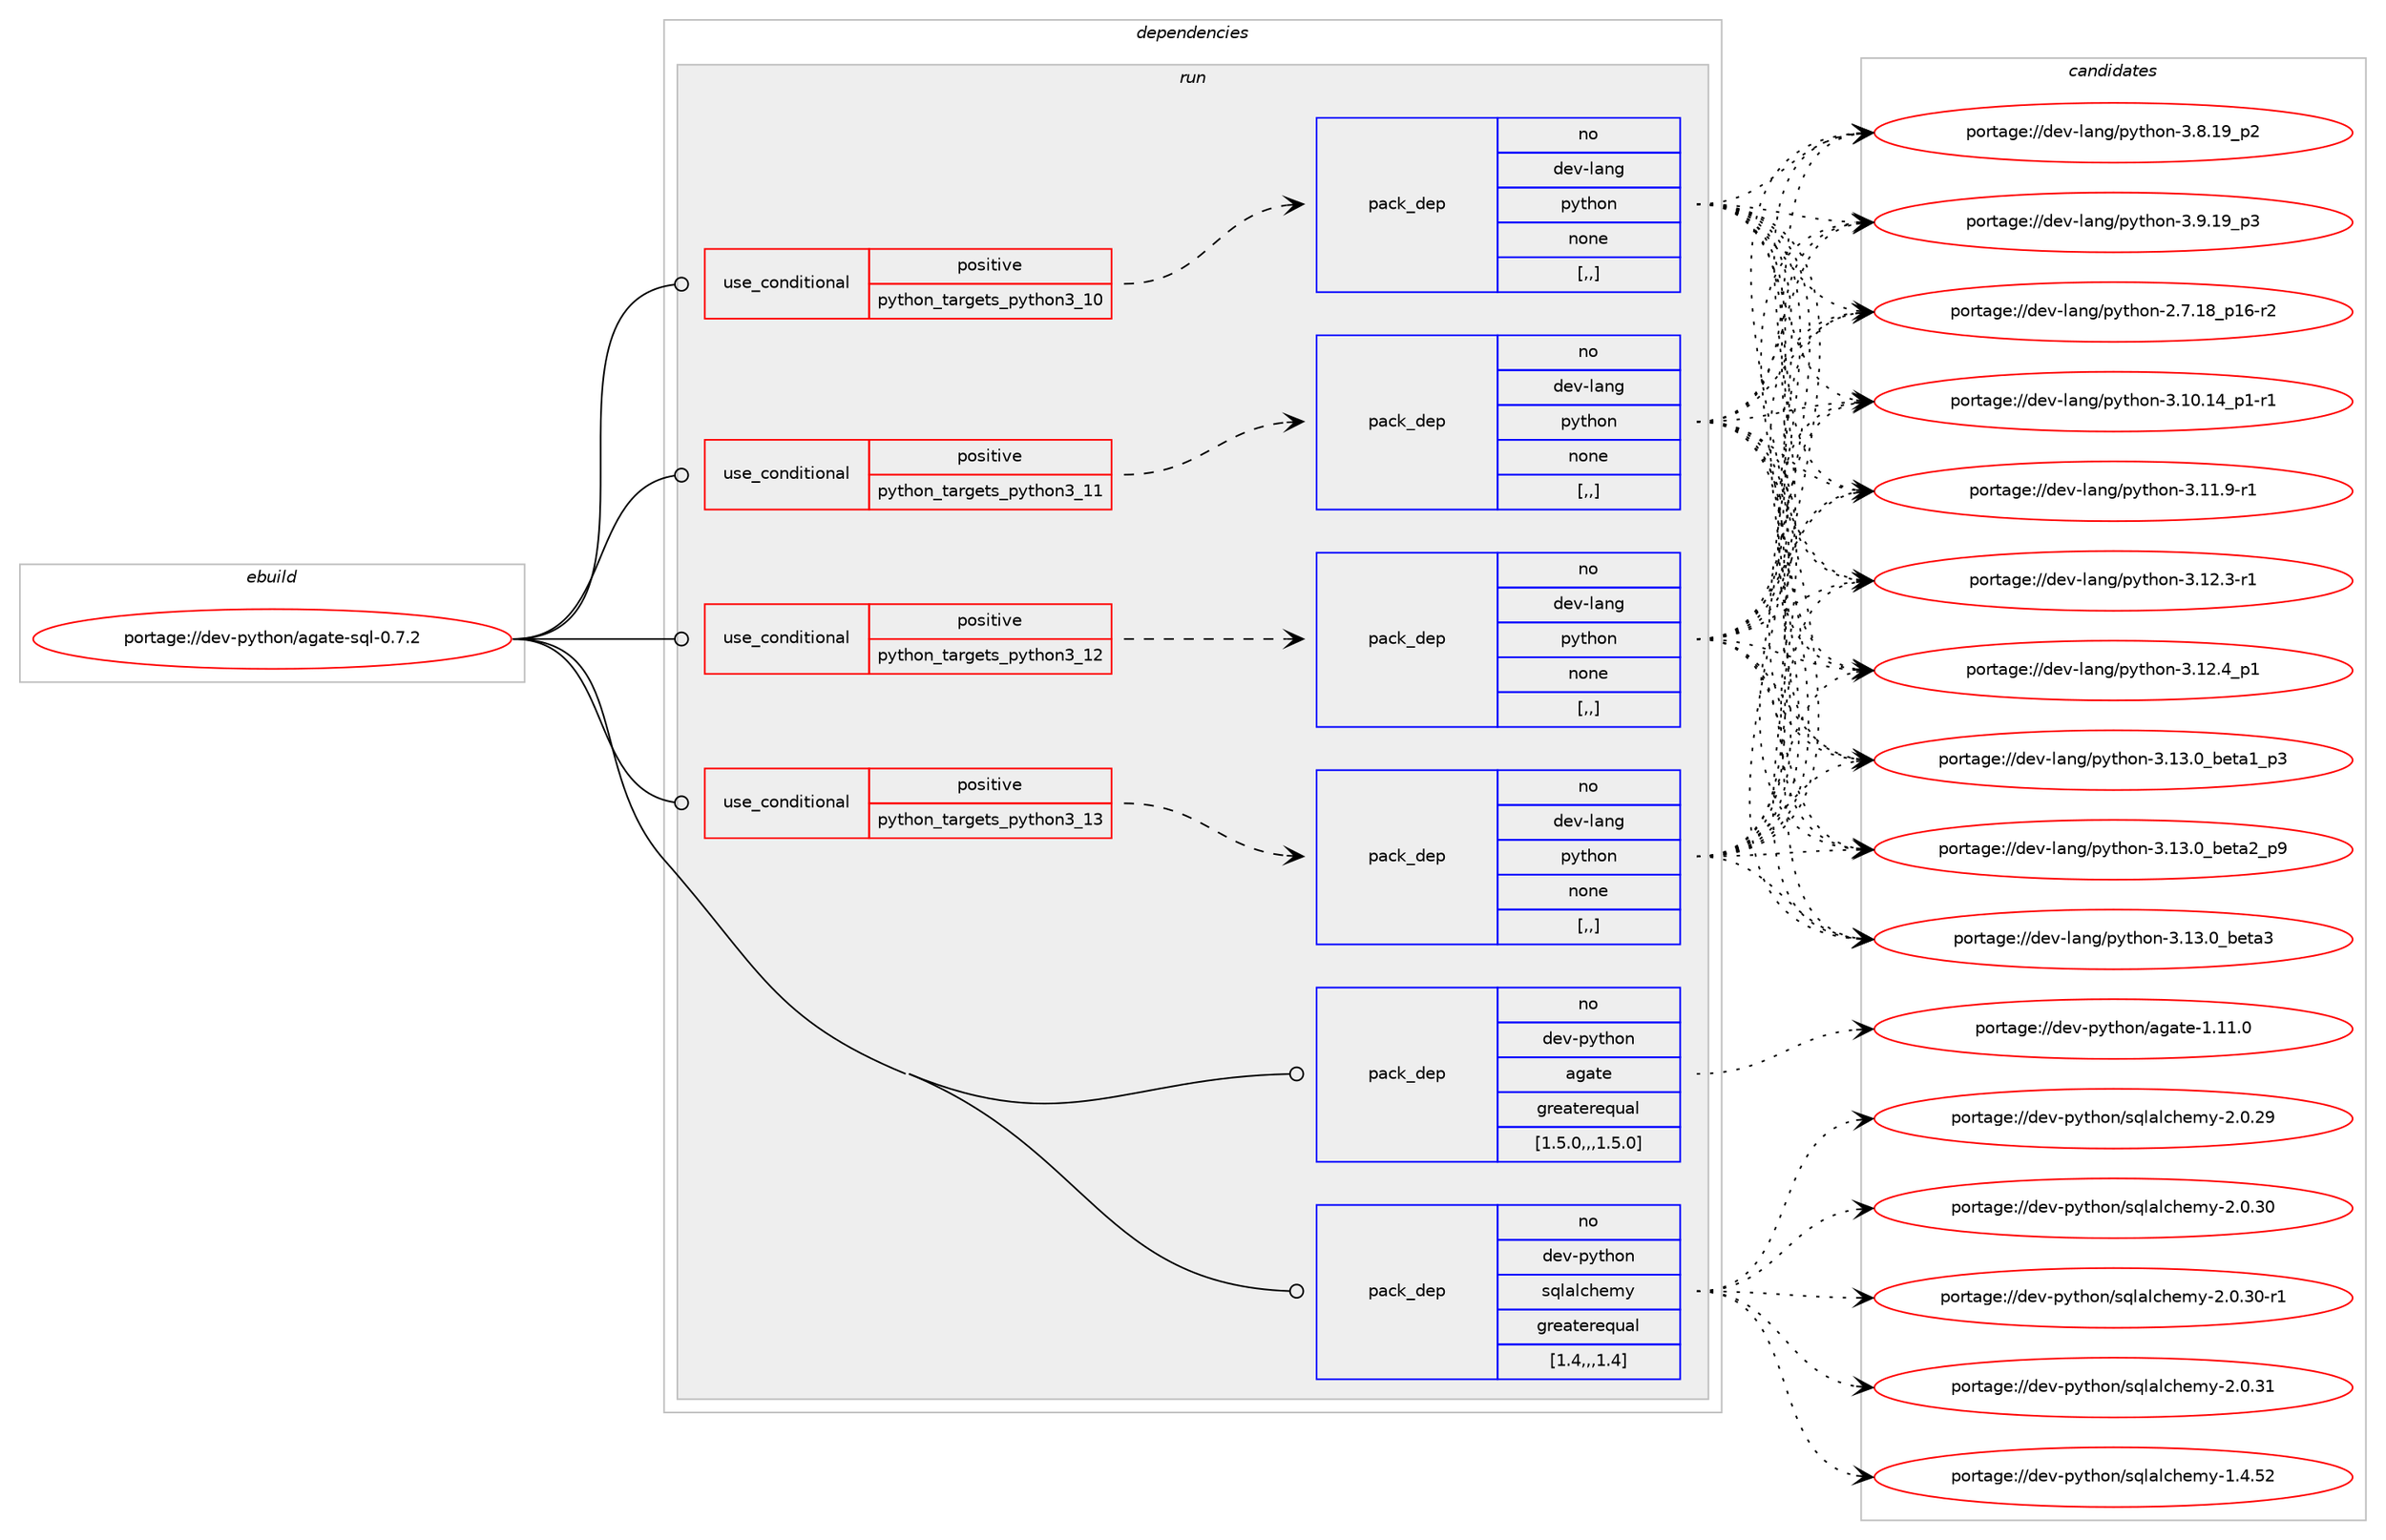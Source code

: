 digraph prolog {

# *************
# Graph options
# *************

newrank=true;
concentrate=true;
compound=true;
graph [rankdir=LR,fontname=Helvetica,fontsize=10,ranksep=1.5];#, ranksep=2.5, nodesep=0.2];
edge  [arrowhead=vee];
node  [fontname=Helvetica,fontsize=10];

# **********
# The ebuild
# **********

subgraph cluster_leftcol {
color=gray;
rank=same;
label=<<i>ebuild</i>>;
id [label="portage://dev-python/agate-sql-0.7.2", color=red, width=4, href="../dev-python/agate-sql-0.7.2.svg"];
}

# ****************
# The dependencies
# ****************

subgraph cluster_midcol {
color=gray;
label=<<i>dependencies</i>>;
subgraph cluster_compile {
fillcolor="#eeeeee";
style=filled;
label=<<i>compile</i>>;
}
subgraph cluster_compileandrun {
fillcolor="#eeeeee";
style=filled;
label=<<i>compile and run</i>>;
}
subgraph cluster_run {
fillcolor="#eeeeee";
style=filled;
label=<<i>run</i>>;
subgraph cond29877 {
dependency138293 [label=<<TABLE BORDER="0" CELLBORDER="1" CELLSPACING="0" CELLPADDING="4"><TR><TD ROWSPAN="3" CELLPADDING="10">use_conditional</TD></TR><TR><TD>positive</TD></TR><TR><TD>python_targets_python3_10</TD></TR></TABLE>>, shape=none, color=red];
subgraph pack107207 {
dependency138294 [label=<<TABLE BORDER="0" CELLBORDER="1" CELLSPACING="0" CELLPADDING="4" WIDTH="220"><TR><TD ROWSPAN="6" CELLPADDING="30">pack_dep</TD></TR><TR><TD WIDTH="110">no</TD></TR><TR><TD>dev-lang</TD></TR><TR><TD>python</TD></TR><TR><TD>none</TD></TR><TR><TD>[,,]</TD></TR></TABLE>>, shape=none, color=blue];
}
dependency138293:e -> dependency138294:w [weight=20,style="dashed",arrowhead="vee"];
}
id:e -> dependency138293:w [weight=20,style="solid",arrowhead="odot"];
subgraph cond29878 {
dependency138295 [label=<<TABLE BORDER="0" CELLBORDER="1" CELLSPACING="0" CELLPADDING="4"><TR><TD ROWSPAN="3" CELLPADDING="10">use_conditional</TD></TR><TR><TD>positive</TD></TR><TR><TD>python_targets_python3_11</TD></TR></TABLE>>, shape=none, color=red];
subgraph pack107208 {
dependency138296 [label=<<TABLE BORDER="0" CELLBORDER="1" CELLSPACING="0" CELLPADDING="4" WIDTH="220"><TR><TD ROWSPAN="6" CELLPADDING="30">pack_dep</TD></TR><TR><TD WIDTH="110">no</TD></TR><TR><TD>dev-lang</TD></TR><TR><TD>python</TD></TR><TR><TD>none</TD></TR><TR><TD>[,,]</TD></TR></TABLE>>, shape=none, color=blue];
}
dependency138295:e -> dependency138296:w [weight=20,style="dashed",arrowhead="vee"];
}
id:e -> dependency138295:w [weight=20,style="solid",arrowhead="odot"];
subgraph cond29879 {
dependency138297 [label=<<TABLE BORDER="0" CELLBORDER="1" CELLSPACING="0" CELLPADDING="4"><TR><TD ROWSPAN="3" CELLPADDING="10">use_conditional</TD></TR><TR><TD>positive</TD></TR><TR><TD>python_targets_python3_12</TD></TR></TABLE>>, shape=none, color=red];
subgraph pack107209 {
dependency138298 [label=<<TABLE BORDER="0" CELLBORDER="1" CELLSPACING="0" CELLPADDING="4" WIDTH="220"><TR><TD ROWSPAN="6" CELLPADDING="30">pack_dep</TD></TR><TR><TD WIDTH="110">no</TD></TR><TR><TD>dev-lang</TD></TR><TR><TD>python</TD></TR><TR><TD>none</TD></TR><TR><TD>[,,]</TD></TR></TABLE>>, shape=none, color=blue];
}
dependency138297:e -> dependency138298:w [weight=20,style="dashed",arrowhead="vee"];
}
id:e -> dependency138297:w [weight=20,style="solid",arrowhead="odot"];
subgraph cond29880 {
dependency138299 [label=<<TABLE BORDER="0" CELLBORDER="1" CELLSPACING="0" CELLPADDING="4"><TR><TD ROWSPAN="3" CELLPADDING="10">use_conditional</TD></TR><TR><TD>positive</TD></TR><TR><TD>python_targets_python3_13</TD></TR></TABLE>>, shape=none, color=red];
subgraph pack107210 {
dependency138300 [label=<<TABLE BORDER="0" CELLBORDER="1" CELLSPACING="0" CELLPADDING="4" WIDTH="220"><TR><TD ROWSPAN="6" CELLPADDING="30">pack_dep</TD></TR><TR><TD WIDTH="110">no</TD></TR><TR><TD>dev-lang</TD></TR><TR><TD>python</TD></TR><TR><TD>none</TD></TR><TR><TD>[,,]</TD></TR></TABLE>>, shape=none, color=blue];
}
dependency138299:e -> dependency138300:w [weight=20,style="dashed",arrowhead="vee"];
}
id:e -> dependency138299:w [weight=20,style="solid",arrowhead="odot"];
subgraph pack107211 {
dependency138301 [label=<<TABLE BORDER="0" CELLBORDER="1" CELLSPACING="0" CELLPADDING="4" WIDTH="220"><TR><TD ROWSPAN="6" CELLPADDING="30">pack_dep</TD></TR><TR><TD WIDTH="110">no</TD></TR><TR><TD>dev-python</TD></TR><TR><TD>agate</TD></TR><TR><TD>greaterequal</TD></TR><TR><TD>[1.5.0,,,1.5.0]</TD></TR></TABLE>>, shape=none, color=blue];
}
id:e -> dependency138301:w [weight=20,style="solid",arrowhead="odot"];
subgraph pack107212 {
dependency138302 [label=<<TABLE BORDER="0" CELLBORDER="1" CELLSPACING="0" CELLPADDING="4" WIDTH="220"><TR><TD ROWSPAN="6" CELLPADDING="30">pack_dep</TD></TR><TR><TD WIDTH="110">no</TD></TR><TR><TD>dev-python</TD></TR><TR><TD>sqlalchemy</TD></TR><TR><TD>greaterequal</TD></TR><TR><TD>[1.4,,,1.4]</TD></TR></TABLE>>, shape=none, color=blue];
}
id:e -> dependency138302:w [weight=20,style="solid",arrowhead="odot"];
}
}

# **************
# The candidates
# **************

subgraph cluster_choices {
rank=same;
color=gray;
label=<<i>candidates</i>>;

subgraph choice107207 {
color=black;
nodesep=1;
choice100101118451089711010347112121116104111110455046554649569511249544511450 [label="portage://dev-lang/python-2.7.18_p16-r2", color=red, width=4,href="../dev-lang/python-2.7.18_p16-r2.svg"];
choice100101118451089711010347112121116104111110455146494846495295112494511449 [label="portage://dev-lang/python-3.10.14_p1-r1", color=red, width=4,href="../dev-lang/python-3.10.14_p1-r1.svg"];
choice100101118451089711010347112121116104111110455146494946574511449 [label="portage://dev-lang/python-3.11.9-r1", color=red, width=4,href="../dev-lang/python-3.11.9-r1.svg"];
choice100101118451089711010347112121116104111110455146495046514511449 [label="portage://dev-lang/python-3.12.3-r1", color=red, width=4,href="../dev-lang/python-3.12.3-r1.svg"];
choice100101118451089711010347112121116104111110455146495046529511249 [label="portage://dev-lang/python-3.12.4_p1", color=red, width=4,href="../dev-lang/python-3.12.4_p1.svg"];
choice10010111845108971101034711212111610411111045514649514648959810111697499511251 [label="portage://dev-lang/python-3.13.0_beta1_p3", color=red, width=4,href="../dev-lang/python-3.13.0_beta1_p3.svg"];
choice10010111845108971101034711212111610411111045514649514648959810111697509511257 [label="portage://dev-lang/python-3.13.0_beta2_p9", color=red, width=4,href="../dev-lang/python-3.13.0_beta2_p9.svg"];
choice1001011184510897110103471121211161041111104551464951464895981011169751 [label="portage://dev-lang/python-3.13.0_beta3", color=red, width=4,href="../dev-lang/python-3.13.0_beta3.svg"];
choice100101118451089711010347112121116104111110455146564649579511250 [label="portage://dev-lang/python-3.8.19_p2", color=red, width=4,href="../dev-lang/python-3.8.19_p2.svg"];
choice100101118451089711010347112121116104111110455146574649579511251 [label="portage://dev-lang/python-3.9.19_p3", color=red, width=4,href="../dev-lang/python-3.9.19_p3.svg"];
dependency138294:e -> choice100101118451089711010347112121116104111110455046554649569511249544511450:w [style=dotted,weight="100"];
dependency138294:e -> choice100101118451089711010347112121116104111110455146494846495295112494511449:w [style=dotted,weight="100"];
dependency138294:e -> choice100101118451089711010347112121116104111110455146494946574511449:w [style=dotted,weight="100"];
dependency138294:e -> choice100101118451089711010347112121116104111110455146495046514511449:w [style=dotted,weight="100"];
dependency138294:e -> choice100101118451089711010347112121116104111110455146495046529511249:w [style=dotted,weight="100"];
dependency138294:e -> choice10010111845108971101034711212111610411111045514649514648959810111697499511251:w [style=dotted,weight="100"];
dependency138294:e -> choice10010111845108971101034711212111610411111045514649514648959810111697509511257:w [style=dotted,weight="100"];
dependency138294:e -> choice1001011184510897110103471121211161041111104551464951464895981011169751:w [style=dotted,weight="100"];
dependency138294:e -> choice100101118451089711010347112121116104111110455146564649579511250:w [style=dotted,weight="100"];
dependency138294:e -> choice100101118451089711010347112121116104111110455146574649579511251:w [style=dotted,weight="100"];
}
subgraph choice107208 {
color=black;
nodesep=1;
choice100101118451089711010347112121116104111110455046554649569511249544511450 [label="portage://dev-lang/python-2.7.18_p16-r2", color=red, width=4,href="../dev-lang/python-2.7.18_p16-r2.svg"];
choice100101118451089711010347112121116104111110455146494846495295112494511449 [label="portage://dev-lang/python-3.10.14_p1-r1", color=red, width=4,href="../dev-lang/python-3.10.14_p1-r1.svg"];
choice100101118451089711010347112121116104111110455146494946574511449 [label="portage://dev-lang/python-3.11.9-r1", color=red, width=4,href="../dev-lang/python-3.11.9-r1.svg"];
choice100101118451089711010347112121116104111110455146495046514511449 [label="portage://dev-lang/python-3.12.3-r1", color=red, width=4,href="../dev-lang/python-3.12.3-r1.svg"];
choice100101118451089711010347112121116104111110455146495046529511249 [label="portage://dev-lang/python-3.12.4_p1", color=red, width=4,href="../dev-lang/python-3.12.4_p1.svg"];
choice10010111845108971101034711212111610411111045514649514648959810111697499511251 [label="portage://dev-lang/python-3.13.0_beta1_p3", color=red, width=4,href="../dev-lang/python-3.13.0_beta1_p3.svg"];
choice10010111845108971101034711212111610411111045514649514648959810111697509511257 [label="portage://dev-lang/python-3.13.0_beta2_p9", color=red, width=4,href="../dev-lang/python-3.13.0_beta2_p9.svg"];
choice1001011184510897110103471121211161041111104551464951464895981011169751 [label="portage://dev-lang/python-3.13.0_beta3", color=red, width=4,href="../dev-lang/python-3.13.0_beta3.svg"];
choice100101118451089711010347112121116104111110455146564649579511250 [label="portage://dev-lang/python-3.8.19_p2", color=red, width=4,href="../dev-lang/python-3.8.19_p2.svg"];
choice100101118451089711010347112121116104111110455146574649579511251 [label="portage://dev-lang/python-3.9.19_p3", color=red, width=4,href="../dev-lang/python-3.9.19_p3.svg"];
dependency138296:e -> choice100101118451089711010347112121116104111110455046554649569511249544511450:w [style=dotted,weight="100"];
dependency138296:e -> choice100101118451089711010347112121116104111110455146494846495295112494511449:w [style=dotted,weight="100"];
dependency138296:e -> choice100101118451089711010347112121116104111110455146494946574511449:w [style=dotted,weight="100"];
dependency138296:e -> choice100101118451089711010347112121116104111110455146495046514511449:w [style=dotted,weight="100"];
dependency138296:e -> choice100101118451089711010347112121116104111110455146495046529511249:w [style=dotted,weight="100"];
dependency138296:e -> choice10010111845108971101034711212111610411111045514649514648959810111697499511251:w [style=dotted,weight="100"];
dependency138296:e -> choice10010111845108971101034711212111610411111045514649514648959810111697509511257:w [style=dotted,weight="100"];
dependency138296:e -> choice1001011184510897110103471121211161041111104551464951464895981011169751:w [style=dotted,weight="100"];
dependency138296:e -> choice100101118451089711010347112121116104111110455146564649579511250:w [style=dotted,weight="100"];
dependency138296:e -> choice100101118451089711010347112121116104111110455146574649579511251:w [style=dotted,weight="100"];
}
subgraph choice107209 {
color=black;
nodesep=1;
choice100101118451089711010347112121116104111110455046554649569511249544511450 [label="portage://dev-lang/python-2.7.18_p16-r2", color=red, width=4,href="../dev-lang/python-2.7.18_p16-r2.svg"];
choice100101118451089711010347112121116104111110455146494846495295112494511449 [label="portage://dev-lang/python-3.10.14_p1-r1", color=red, width=4,href="../dev-lang/python-3.10.14_p1-r1.svg"];
choice100101118451089711010347112121116104111110455146494946574511449 [label="portage://dev-lang/python-3.11.9-r1", color=red, width=4,href="../dev-lang/python-3.11.9-r1.svg"];
choice100101118451089711010347112121116104111110455146495046514511449 [label="portage://dev-lang/python-3.12.3-r1", color=red, width=4,href="../dev-lang/python-3.12.3-r1.svg"];
choice100101118451089711010347112121116104111110455146495046529511249 [label="portage://dev-lang/python-3.12.4_p1", color=red, width=4,href="../dev-lang/python-3.12.4_p1.svg"];
choice10010111845108971101034711212111610411111045514649514648959810111697499511251 [label="portage://dev-lang/python-3.13.0_beta1_p3", color=red, width=4,href="../dev-lang/python-3.13.0_beta1_p3.svg"];
choice10010111845108971101034711212111610411111045514649514648959810111697509511257 [label="portage://dev-lang/python-3.13.0_beta2_p9", color=red, width=4,href="../dev-lang/python-3.13.0_beta2_p9.svg"];
choice1001011184510897110103471121211161041111104551464951464895981011169751 [label="portage://dev-lang/python-3.13.0_beta3", color=red, width=4,href="../dev-lang/python-3.13.0_beta3.svg"];
choice100101118451089711010347112121116104111110455146564649579511250 [label="portage://dev-lang/python-3.8.19_p2", color=red, width=4,href="../dev-lang/python-3.8.19_p2.svg"];
choice100101118451089711010347112121116104111110455146574649579511251 [label="portage://dev-lang/python-3.9.19_p3", color=red, width=4,href="../dev-lang/python-3.9.19_p3.svg"];
dependency138298:e -> choice100101118451089711010347112121116104111110455046554649569511249544511450:w [style=dotted,weight="100"];
dependency138298:e -> choice100101118451089711010347112121116104111110455146494846495295112494511449:w [style=dotted,weight="100"];
dependency138298:e -> choice100101118451089711010347112121116104111110455146494946574511449:w [style=dotted,weight="100"];
dependency138298:e -> choice100101118451089711010347112121116104111110455146495046514511449:w [style=dotted,weight="100"];
dependency138298:e -> choice100101118451089711010347112121116104111110455146495046529511249:w [style=dotted,weight="100"];
dependency138298:e -> choice10010111845108971101034711212111610411111045514649514648959810111697499511251:w [style=dotted,weight="100"];
dependency138298:e -> choice10010111845108971101034711212111610411111045514649514648959810111697509511257:w [style=dotted,weight="100"];
dependency138298:e -> choice1001011184510897110103471121211161041111104551464951464895981011169751:w [style=dotted,weight="100"];
dependency138298:e -> choice100101118451089711010347112121116104111110455146564649579511250:w [style=dotted,weight="100"];
dependency138298:e -> choice100101118451089711010347112121116104111110455146574649579511251:w [style=dotted,weight="100"];
}
subgraph choice107210 {
color=black;
nodesep=1;
choice100101118451089711010347112121116104111110455046554649569511249544511450 [label="portage://dev-lang/python-2.7.18_p16-r2", color=red, width=4,href="../dev-lang/python-2.7.18_p16-r2.svg"];
choice100101118451089711010347112121116104111110455146494846495295112494511449 [label="portage://dev-lang/python-3.10.14_p1-r1", color=red, width=4,href="../dev-lang/python-3.10.14_p1-r1.svg"];
choice100101118451089711010347112121116104111110455146494946574511449 [label="portage://dev-lang/python-3.11.9-r1", color=red, width=4,href="../dev-lang/python-3.11.9-r1.svg"];
choice100101118451089711010347112121116104111110455146495046514511449 [label="portage://dev-lang/python-3.12.3-r1", color=red, width=4,href="../dev-lang/python-3.12.3-r1.svg"];
choice100101118451089711010347112121116104111110455146495046529511249 [label="portage://dev-lang/python-3.12.4_p1", color=red, width=4,href="../dev-lang/python-3.12.4_p1.svg"];
choice10010111845108971101034711212111610411111045514649514648959810111697499511251 [label="portage://dev-lang/python-3.13.0_beta1_p3", color=red, width=4,href="../dev-lang/python-3.13.0_beta1_p3.svg"];
choice10010111845108971101034711212111610411111045514649514648959810111697509511257 [label="portage://dev-lang/python-3.13.0_beta2_p9", color=red, width=4,href="../dev-lang/python-3.13.0_beta2_p9.svg"];
choice1001011184510897110103471121211161041111104551464951464895981011169751 [label="portage://dev-lang/python-3.13.0_beta3", color=red, width=4,href="../dev-lang/python-3.13.0_beta3.svg"];
choice100101118451089711010347112121116104111110455146564649579511250 [label="portage://dev-lang/python-3.8.19_p2", color=red, width=4,href="../dev-lang/python-3.8.19_p2.svg"];
choice100101118451089711010347112121116104111110455146574649579511251 [label="portage://dev-lang/python-3.9.19_p3", color=red, width=4,href="../dev-lang/python-3.9.19_p3.svg"];
dependency138300:e -> choice100101118451089711010347112121116104111110455046554649569511249544511450:w [style=dotted,weight="100"];
dependency138300:e -> choice100101118451089711010347112121116104111110455146494846495295112494511449:w [style=dotted,weight="100"];
dependency138300:e -> choice100101118451089711010347112121116104111110455146494946574511449:w [style=dotted,weight="100"];
dependency138300:e -> choice100101118451089711010347112121116104111110455146495046514511449:w [style=dotted,weight="100"];
dependency138300:e -> choice100101118451089711010347112121116104111110455146495046529511249:w [style=dotted,weight="100"];
dependency138300:e -> choice10010111845108971101034711212111610411111045514649514648959810111697499511251:w [style=dotted,weight="100"];
dependency138300:e -> choice10010111845108971101034711212111610411111045514649514648959810111697509511257:w [style=dotted,weight="100"];
dependency138300:e -> choice1001011184510897110103471121211161041111104551464951464895981011169751:w [style=dotted,weight="100"];
dependency138300:e -> choice100101118451089711010347112121116104111110455146564649579511250:w [style=dotted,weight="100"];
dependency138300:e -> choice100101118451089711010347112121116104111110455146574649579511251:w [style=dotted,weight="100"];
}
subgraph choice107211 {
color=black;
nodesep=1;
choice1001011184511212111610411111047971039711610145494649494648 [label="portage://dev-python/agate-1.11.0", color=red, width=4,href="../dev-python/agate-1.11.0.svg"];
dependency138301:e -> choice1001011184511212111610411111047971039711610145494649494648:w [style=dotted,weight="100"];
}
subgraph choice107212 {
color=black;
nodesep=1;
choice1001011184511212111610411111047115113108971089910410110912145494652465350 [label="portage://dev-python/sqlalchemy-1.4.52", color=red, width=4,href="../dev-python/sqlalchemy-1.4.52.svg"];
choice1001011184511212111610411111047115113108971089910410110912145504648465057 [label="portage://dev-python/sqlalchemy-2.0.29", color=red, width=4,href="../dev-python/sqlalchemy-2.0.29.svg"];
choice1001011184511212111610411111047115113108971089910410110912145504648465148 [label="portage://dev-python/sqlalchemy-2.0.30", color=red, width=4,href="../dev-python/sqlalchemy-2.0.30.svg"];
choice10010111845112121116104111110471151131089710899104101109121455046484651484511449 [label="portage://dev-python/sqlalchemy-2.0.30-r1", color=red, width=4,href="../dev-python/sqlalchemy-2.0.30-r1.svg"];
choice1001011184511212111610411111047115113108971089910410110912145504648465149 [label="portage://dev-python/sqlalchemy-2.0.31", color=red, width=4,href="../dev-python/sqlalchemy-2.0.31.svg"];
dependency138302:e -> choice1001011184511212111610411111047115113108971089910410110912145494652465350:w [style=dotted,weight="100"];
dependency138302:e -> choice1001011184511212111610411111047115113108971089910410110912145504648465057:w [style=dotted,weight="100"];
dependency138302:e -> choice1001011184511212111610411111047115113108971089910410110912145504648465148:w [style=dotted,weight="100"];
dependency138302:e -> choice10010111845112121116104111110471151131089710899104101109121455046484651484511449:w [style=dotted,weight="100"];
dependency138302:e -> choice1001011184511212111610411111047115113108971089910410110912145504648465149:w [style=dotted,weight="100"];
}
}

}

